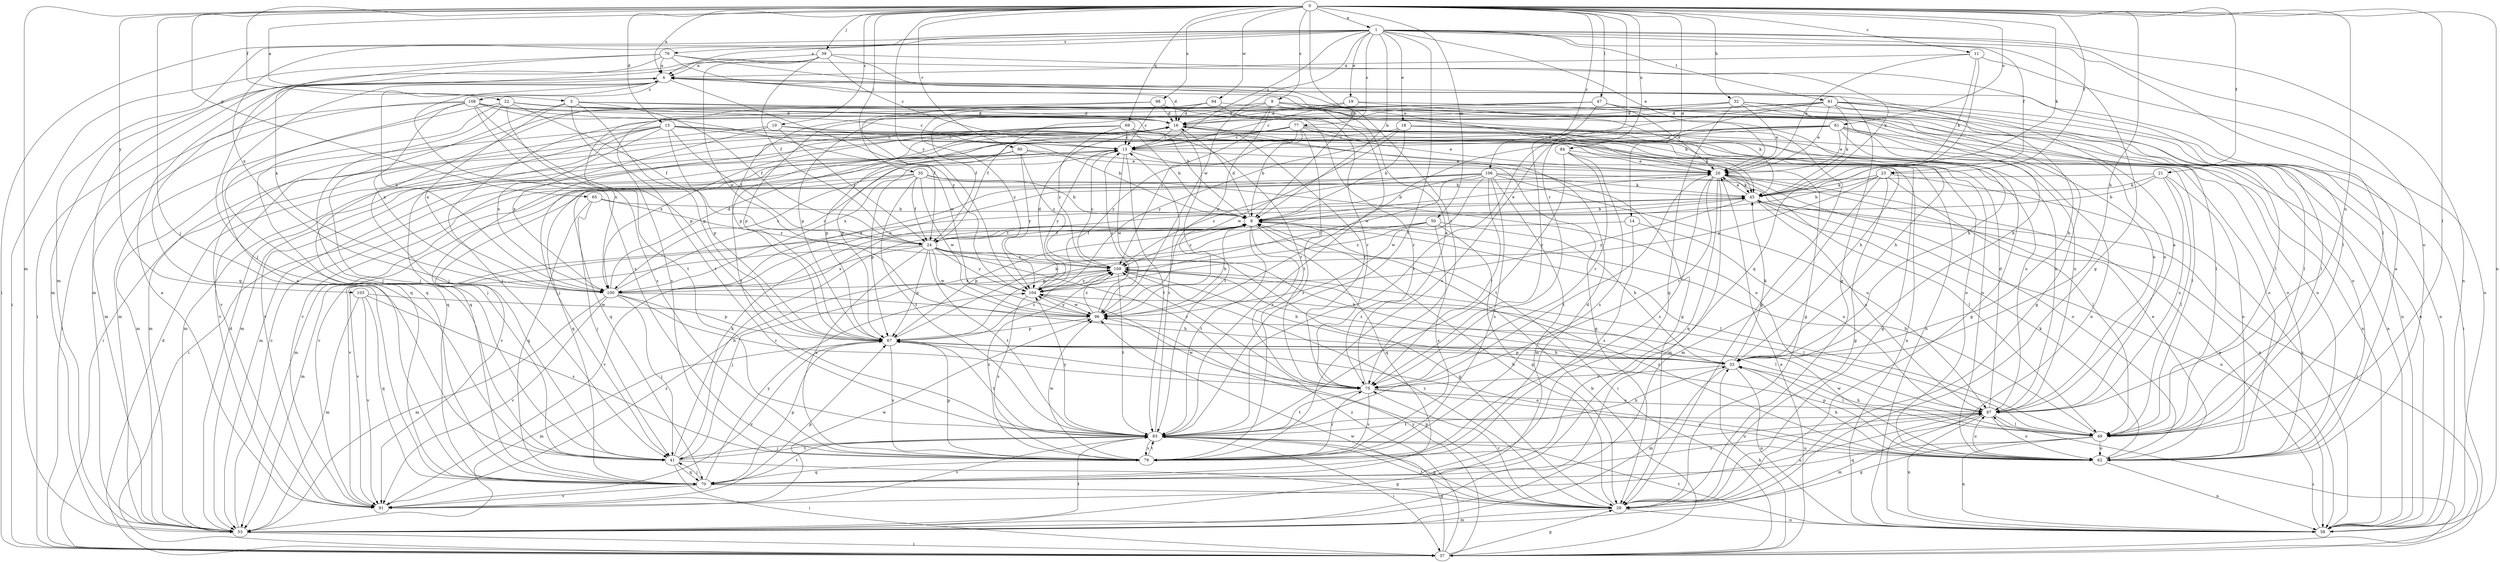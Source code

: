 strict digraph  {
0;
1;
3;
4;
8;
9;
10;
11;
13;
14;
15;
16;
18;
19;
20;
21;
22;
23;
24;
29;
32;
33;
35;
37;
39;
41;
45;
47;
49;
50;
53;
58;
61;
62;
65;
67;
69;
70;
75;
76;
77;
79;
81;
83;
84;
87;
90;
91;
94;
96;
98;
100;
103;
104;
106;
108;
109;
0 -> 1  [label=a];
0 -> 3  [label=a];
0 -> 4  [label=a];
0 -> 8  [label=b];
0 -> 9  [label=c];
0 -> 10  [label=c];
0 -> 11  [label=c];
0 -> 14  [label=d];
0 -> 15  [label=d];
0 -> 21  [label=f];
0 -> 22  [label=f];
0 -> 23  [label=f];
0 -> 32  [label=h];
0 -> 33  [label=h];
0 -> 35  [label=i];
0 -> 39  [label=j];
0 -> 41  [label=j];
0 -> 45  [label=k];
0 -> 47  [label=l];
0 -> 49  [label=l];
0 -> 50  [label=m];
0 -> 53  [label=m];
0 -> 58  [label=n];
0 -> 61  [label=o];
0 -> 65  [label=p];
0 -> 69  [label=q];
0 -> 75  [label=r];
0 -> 84  [label=u];
0 -> 87  [label=u];
0 -> 90  [label=v];
0 -> 94  [label=w];
0 -> 98  [label=x];
0 -> 103  [label=y];
0 -> 104  [label=y];
0 -> 106  [label=z];
1 -> 4  [label=a];
1 -> 8  [label=b];
1 -> 13  [label=c];
1 -> 18  [label=e];
1 -> 19  [label=e];
1 -> 20  [label=e];
1 -> 23  [label=f];
1 -> 29  [label=g];
1 -> 37  [label=i];
1 -> 49  [label=l];
1 -> 53  [label=m];
1 -> 58  [label=n];
1 -> 62  [label=o];
1 -> 76  [label=s];
1 -> 77  [label=s];
1 -> 81  [label=t];
1 -> 83  [label=t];
1 -> 96  [label=w];
1 -> 100  [label=x];
3 -> 16  [label=d];
3 -> 24  [label=f];
3 -> 41  [label=j];
3 -> 58  [label=n];
3 -> 67  [label=p];
3 -> 83  [label=t];
3 -> 100  [label=x];
4 -> 16  [label=d];
4 -> 37  [label=i];
4 -> 70  [label=q];
4 -> 79  [label=s];
4 -> 100  [label=x];
4 -> 104  [label=y];
4 -> 108  [label=z];
8 -> 16  [label=d];
8 -> 20  [label=e];
8 -> 24  [label=f];
8 -> 37  [label=i];
8 -> 49  [label=l];
8 -> 53  [label=m];
8 -> 67  [label=p];
8 -> 70  [label=q];
8 -> 75  [label=r];
8 -> 83  [label=t];
8 -> 91  [label=v];
8 -> 109  [label=z];
9 -> 16  [label=d];
9 -> 33  [label=h];
9 -> 45  [label=k];
9 -> 67  [label=p];
9 -> 83  [label=t];
9 -> 87  [label=u];
9 -> 91  [label=v];
9 -> 96  [label=w];
9 -> 109  [label=z];
10 -> 13  [label=c];
10 -> 24  [label=f];
10 -> 53  [label=m];
10 -> 62  [label=o];
10 -> 100  [label=x];
11 -> 4  [label=a];
11 -> 20  [label=e];
11 -> 45  [label=k];
11 -> 58  [label=n];
11 -> 70  [label=q];
13 -> 20  [label=e];
13 -> 29  [label=g];
13 -> 37  [label=i];
13 -> 70  [label=q];
13 -> 83  [label=t];
13 -> 96  [label=w];
13 -> 100  [label=x];
13 -> 104  [label=y];
14 -> 24  [label=f];
14 -> 79  [label=s];
14 -> 87  [label=u];
15 -> 8  [label=b];
15 -> 13  [label=c];
15 -> 24  [label=f];
15 -> 33  [label=h];
15 -> 41  [label=j];
15 -> 49  [label=l];
15 -> 53  [label=m];
15 -> 58  [label=n];
15 -> 67  [label=p];
15 -> 70  [label=q];
15 -> 91  [label=v];
15 -> 100  [label=x];
16 -> 13  [label=c];
16 -> 29  [label=g];
16 -> 33  [label=h];
16 -> 37  [label=i];
16 -> 53  [label=m];
16 -> 62  [label=o];
16 -> 67  [label=p];
16 -> 75  [label=r];
16 -> 83  [label=t];
16 -> 91  [label=v];
18 -> 8  [label=b];
18 -> 13  [label=c];
18 -> 58  [label=n];
18 -> 62  [label=o];
18 -> 87  [label=u];
18 -> 96  [label=w];
18 -> 104  [label=y];
19 -> 13  [label=c];
19 -> 16  [label=d];
19 -> 45  [label=k];
19 -> 49  [label=l];
20 -> 45  [label=k];
20 -> 49  [label=l];
20 -> 53  [label=m];
20 -> 62  [label=o];
20 -> 70  [label=q];
20 -> 75  [label=r];
20 -> 79  [label=s];
20 -> 83  [label=t];
21 -> 8  [label=b];
21 -> 45  [label=k];
21 -> 49  [label=l];
21 -> 62  [label=o];
21 -> 87  [label=u];
21 -> 91  [label=v];
22 -> 8  [label=b];
22 -> 16  [label=d];
22 -> 24  [label=f];
22 -> 33  [label=h];
22 -> 41  [label=j];
22 -> 53  [label=m];
22 -> 70  [label=q];
22 -> 83  [label=t];
23 -> 8  [label=b];
23 -> 29  [label=g];
23 -> 45  [label=k];
23 -> 49  [label=l];
23 -> 53  [label=m];
23 -> 58  [label=n];
23 -> 104  [label=y];
24 -> 29  [label=g];
24 -> 33  [label=h];
24 -> 67  [label=p];
24 -> 75  [label=r];
24 -> 79  [label=s];
24 -> 83  [label=t];
24 -> 91  [label=v];
24 -> 96  [label=w];
24 -> 100  [label=x];
24 -> 104  [label=y];
24 -> 109  [label=z];
29 -> 8  [label=b];
29 -> 53  [label=m];
29 -> 58  [label=n];
29 -> 67  [label=p];
29 -> 75  [label=r];
29 -> 83  [label=t];
29 -> 109  [label=z];
32 -> 16  [label=d];
32 -> 20  [label=e];
32 -> 24  [label=f];
32 -> 29  [label=g];
32 -> 41  [label=j];
32 -> 49  [label=l];
32 -> 58  [label=n];
32 -> 70  [label=q];
33 -> 45  [label=k];
33 -> 49  [label=l];
33 -> 53  [label=m];
33 -> 58  [label=n];
33 -> 67  [label=p];
33 -> 75  [label=r];
33 -> 109  [label=z];
35 -> 8  [label=b];
35 -> 24  [label=f];
35 -> 45  [label=k];
35 -> 53  [label=m];
35 -> 67  [label=p];
35 -> 70  [label=q];
35 -> 83  [label=t];
35 -> 87  [label=u];
35 -> 96  [label=w];
37 -> 8  [label=b];
37 -> 16  [label=d];
37 -> 20  [label=e];
37 -> 29  [label=g];
37 -> 33  [label=h];
37 -> 87  [label=u];
37 -> 96  [label=w];
37 -> 104  [label=y];
37 -> 109  [label=z];
39 -> 4  [label=a];
39 -> 13  [label=c];
39 -> 20  [label=e];
39 -> 24  [label=f];
39 -> 41  [label=j];
39 -> 45  [label=k];
39 -> 53  [label=m];
39 -> 96  [label=w];
41 -> 8  [label=b];
41 -> 29  [label=g];
41 -> 37  [label=i];
41 -> 45  [label=k];
41 -> 70  [label=q];
41 -> 83  [label=t];
45 -> 8  [label=b];
45 -> 20  [label=e];
45 -> 37  [label=i];
45 -> 58  [label=n];
45 -> 87  [label=u];
45 -> 91  [label=v];
45 -> 104  [label=y];
47 -> 16  [label=d];
47 -> 20  [label=e];
47 -> 24  [label=f];
47 -> 58  [label=n];
47 -> 62  [label=o];
47 -> 67  [label=p];
47 -> 75  [label=r];
47 -> 87  [label=u];
47 -> 100  [label=x];
49 -> 8  [label=b];
49 -> 29  [label=g];
49 -> 33  [label=h];
49 -> 58  [label=n];
49 -> 62  [label=o];
49 -> 70  [label=q];
50 -> 24  [label=f];
50 -> 29  [label=g];
50 -> 33  [label=h];
50 -> 67  [label=p];
50 -> 79  [label=s];
50 -> 109  [label=z];
53 -> 13  [label=c];
53 -> 16  [label=d];
53 -> 37  [label=i];
53 -> 83  [label=t];
58 -> 20  [label=e];
58 -> 83  [label=t];
61 -> 13  [label=c];
61 -> 20  [label=e];
61 -> 29  [label=g];
61 -> 58  [label=n];
61 -> 62  [label=o];
61 -> 67  [label=p];
61 -> 87  [label=u];
61 -> 91  [label=v];
61 -> 96  [label=w];
62 -> 4  [label=a];
62 -> 20  [label=e];
62 -> 33  [label=h];
62 -> 45  [label=k];
62 -> 58  [label=n];
62 -> 67  [label=p];
62 -> 87  [label=u];
62 -> 96  [label=w];
62 -> 109  [label=z];
65 -> 8  [label=b];
65 -> 41  [label=j];
65 -> 70  [label=q];
65 -> 109  [label=z];
67 -> 33  [label=h];
67 -> 45  [label=k];
67 -> 53  [label=m];
67 -> 62  [label=o];
67 -> 79  [label=s];
67 -> 83  [label=t];
67 -> 91  [label=v];
67 -> 109  [label=z];
69 -> 8  [label=b];
69 -> 13  [label=c];
69 -> 29  [label=g];
69 -> 62  [label=o];
69 -> 70  [label=q];
69 -> 75  [label=r];
69 -> 83  [label=t];
69 -> 100  [label=x];
69 -> 109  [label=z];
70 -> 4  [label=a];
70 -> 16  [label=d];
70 -> 29  [label=g];
70 -> 41  [label=j];
70 -> 67  [label=p];
70 -> 83  [label=t];
70 -> 87  [label=u];
70 -> 91  [label=v];
70 -> 104  [label=y];
75 -> 4  [label=a];
75 -> 62  [label=o];
75 -> 79  [label=s];
75 -> 83  [label=t];
75 -> 87  [label=u];
75 -> 96  [label=w];
76 -> 4  [label=a];
76 -> 29  [label=g];
76 -> 37  [label=i];
76 -> 49  [label=l];
76 -> 53  [label=m];
76 -> 75  [label=r];
76 -> 100  [label=x];
77 -> 8  [label=b];
77 -> 13  [label=c];
77 -> 20  [label=e];
77 -> 41  [label=j];
77 -> 45  [label=k];
77 -> 53  [label=m];
77 -> 79  [label=s];
77 -> 87  [label=u];
77 -> 104  [label=y];
79 -> 67  [label=p];
79 -> 70  [label=q];
79 -> 75  [label=r];
79 -> 83  [label=t];
79 -> 87  [label=u];
79 -> 96  [label=w];
79 -> 109  [label=z];
81 -> 16  [label=d];
81 -> 20  [label=e];
81 -> 33  [label=h];
81 -> 37  [label=i];
81 -> 45  [label=k];
81 -> 49  [label=l];
81 -> 58  [label=n];
81 -> 67  [label=p];
81 -> 79  [label=s];
81 -> 83  [label=t];
83 -> 13  [label=c];
83 -> 29  [label=g];
83 -> 33  [label=h];
83 -> 37  [label=i];
83 -> 41  [label=j];
83 -> 62  [label=o];
83 -> 79  [label=s];
83 -> 91  [label=v];
83 -> 104  [label=y];
84 -> 20  [label=e];
84 -> 29  [label=g];
84 -> 75  [label=r];
84 -> 79  [label=s];
84 -> 83  [label=t];
87 -> 4  [label=a];
87 -> 16  [label=d];
87 -> 49  [label=l];
87 -> 53  [label=m];
87 -> 58  [label=n];
87 -> 62  [label=o];
87 -> 83  [label=t];
90 -> 20  [label=e];
90 -> 53  [label=m];
90 -> 58  [label=n];
90 -> 100  [label=x];
90 -> 104  [label=y];
90 -> 109  [label=z];
91 -> 4  [label=a];
91 -> 67  [label=p];
91 -> 87  [label=u];
91 -> 96  [label=w];
91 -> 109  [label=z];
94 -> 16  [label=d];
94 -> 49  [label=l];
94 -> 75  [label=r];
94 -> 79  [label=s];
94 -> 104  [label=y];
96 -> 8  [label=b];
96 -> 13  [label=c];
96 -> 67  [label=p];
96 -> 104  [label=y];
96 -> 109  [label=z];
98 -> 13  [label=c];
98 -> 16  [label=d];
98 -> 20  [label=e];
98 -> 24  [label=f];
98 -> 41  [label=j];
98 -> 75  [label=r];
100 -> 13  [label=c];
100 -> 16  [label=d];
100 -> 20  [label=e];
100 -> 33  [label=h];
100 -> 41  [label=j];
100 -> 53  [label=m];
100 -> 67  [label=p];
100 -> 75  [label=r];
100 -> 91  [label=v];
103 -> 53  [label=m];
103 -> 70  [label=q];
103 -> 79  [label=s];
103 -> 91  [label=v];
103 -> 96  [label=w];
104 -> 16  [label=d];
104 -> 49  [label=l];
104 -> 79  [label=s];
104 -> 96  [label=w];
106 -> 8  [label=b];
106 -> 45  [label=k];
106 -> 53  [label=m];
106 -> 58  [label=n];
106 -> 75  [label=r];
106 -> 79  [label=s];
106 -> 87  [label=u];
106 -> 91  [label=v];
106 -> 96  [label=w];
106 -> 100  [label=x];
106 -> 104  [label=y];
106 -> 109  [label=z];
108 -> 13  [label=c];
108 -> 16  [label=d];
108 -> 29  [label=g];
108 -> 37  [label=i];
108 -> 53  [label=m];
108 -> 67  [label=p];
108 -> 70  [label=q];
108 -> 79  [label=s];
108 -> 96  [label=w];
108 -> 100  [label=x];
109 -> 13  [label=c];
109 -> 33  [label=h];
109 -> 41  [label=j];
109 -> 49  [label=l];
109 -> 83  [label=t];
109 -> 100  [label=x];
109 -> 104  [label=y];
}
